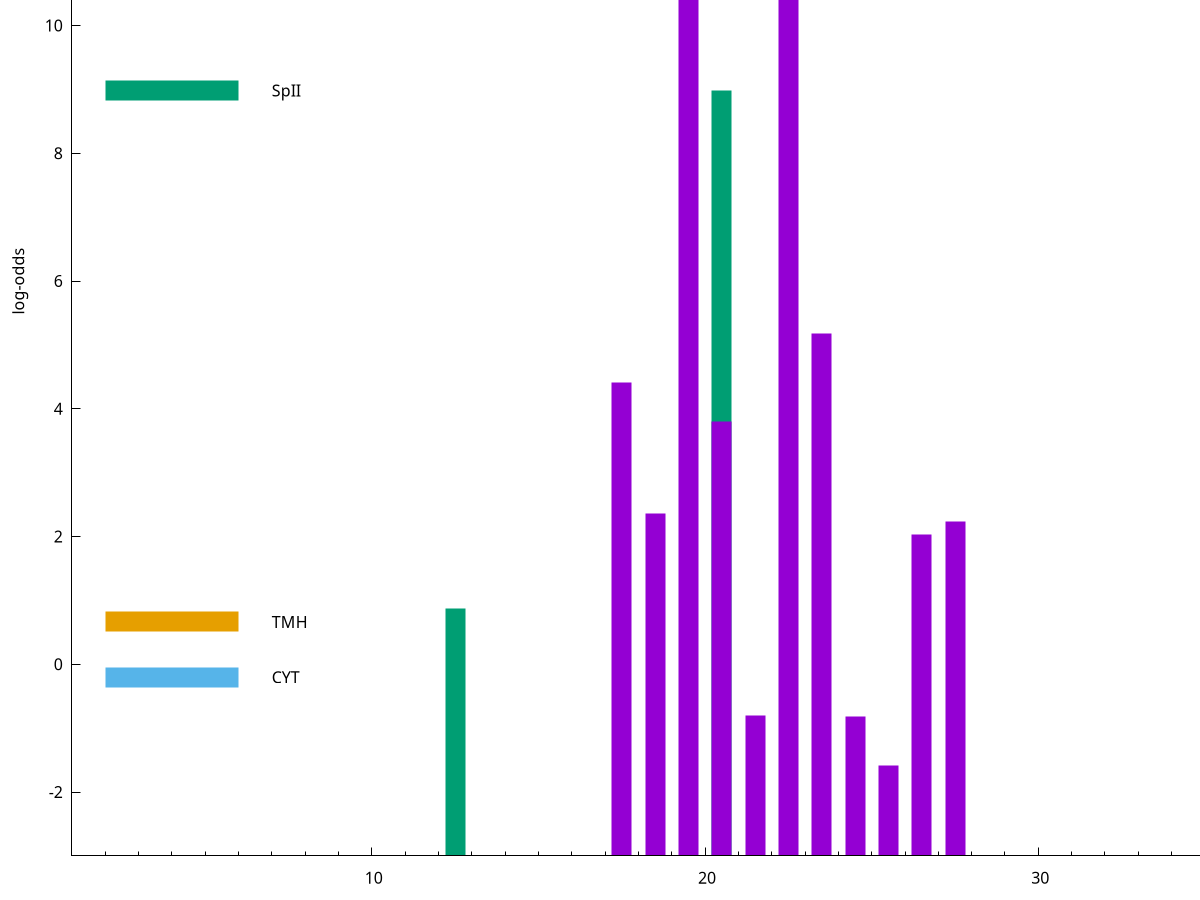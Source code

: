 set title "LipoP predictions for SRR4017897.gff"
set size 2., 1.4
set xrange [1:70] 
set mxtics 10
set yrange [-3:15]
set y2range [0:18]
set ylabel "log-odds"
set term postscript eps color solid "Helvetica" 30
set output "SRR4017897.gff5.eps"
set arrow from 2,13.9373 to 6,13.9373 nohead lt 1 lw 20
set label "SpI" at 7,13.9373
set arrow from 2,8.98576 to 6,8.98576 nohead lt 2 lw 20
set label "SpII" at 7,8.98576
set arrow from 2,0.663758 to 6,0.663758 nohead lt 4 lw 20
set label "TMH" at 7,0.663758
set arrow from 2,-0.200913 to 6,-0.200913 nohead lt 3 lw 20
set label "CYT" at 7,-0.200913
set arrow from 2,13.9373 to 6,13.9373 nohead lt 1 lw 20
set label "SpI" at 7,13.9373
# NOTE: The scores below are the log-odds scores with the threshold
# NOTE: subtracted (a hack to make gnuplot make the histogram all
# NOTE: look nice).
plot "-" axes x1y2 title "" with impulses lt 2 lw 20, "-" axes x1y2 title "" with impulses lt 1 lw 20
20.500000 11.980540
12.500000 3.874461
e
19.500000 16.789200
22.500000 13.495900
23.500000 8.186570
17.500000 7.405170
20.500000 6.806070
18.500000 5.359370
27.500000 5.231170
26.500000 5.033720
21.500000 2.205121
24.500000 2.179243
25.500000 1.418740
e
exit
